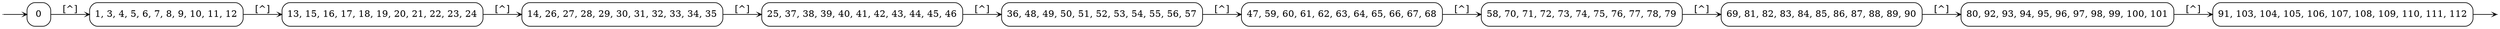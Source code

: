 digraph
{
  vcsn_context = "[abcdefghijk]? → 𝔹"
  rankdir = LR
  edge [arrowhead = vee, arrowsize = .6]
  {
    node [shape = point, width = 0]
    I0
    F10
  }
  {
    node [shape = circle, style = rounded, width = 0.5]
    0 [label = "0", shape = box]
    1 [label = "1, 3, 4, 5, 6, 7, 8, 9, 10, 11, 12", shape = box]
    2 [label = "13, 15, 16, 17, 18, 19, 20, 21, 22, 23, 24", shape = box]
    3 [label = "14, 26, 27, 28, 29, 30, 31, 32, 33, 34, 35", shape = box]
    4 [label = "25, 37, 38, 39, 40, 41, 42, 43, 44, 45, 46", shape = box]
    5 [label = "36, 48, 49, 50, 51, 52, 53, 54, 55, 56, 57", shape = box]
    6 [label = "47, 59, 60, 61, 62, 63, 64, 65, 66, 67, 68", shape = box]
    7 [label = "58, 70, 71, 72, 73, 74, 75, 76, 77, 78, 79", shape = box]
    8 [label = "69, 81, 82, 83, 84, 85, 86, 87, 88, 89, 90", shape = box]
    9 [label = "80, 92, 93, 94, 95, 96, 97, 98, 99, 100, 101", shape = box]
    10 [label = "91, 103, 104, 105, 106, 107, 108, 109, 110, 111, 112", shape = box]
  }
  I0 -> 0
  0 -> 1 [label = "[^]"]
  1 -> 2 [label = "[^]"]
  2 -> 3 [label = "[^]"]
  3 -> 4 [label = "[^]"]
  4 -> 5 [label = "[^]"]
  5 -> 6 [label = "[^]"]
  6 -> 7 [label = "[^]"]
  7 -> 8 [label = "[^]"]
  8 -> 9 [label = "[^]"]
  9 -> 10 [label = "[^]"]
  10 -> F10
}
